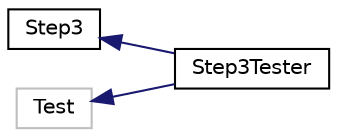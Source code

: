 digraph "Graphical Class Hierarchy"
{
 // LATEX_PDF_SIZE
  bgcolor="transparent";
  edge [fontname="Helvetica",fontsize="10",labelfontname="Helvetica",labelfontsize="10"];
  node [fontname="Helvetica",fontsize="10",shape=record];
  rankdir="LR";
  Node3 [label="Step3",height=0.2,width=0.4,color="black",URL="$class_step3.html",tooltip=" "];
  Node3 -> Node0 [dir="back",color="midnightblue",fontsize="10",style="solid",fontname="Helvetica"];
  Node0 [label="Step3Tester",height=0.2,width=0.4,color="black",URL="$class_step3_tester.html",tooltip=" "];
  Node1 [label="Test",height=0.2,width=0.4,color="grey75",tooltip=" "];
  Node1 -> Node0 [dir="back",color="midnightblue",fontsize="10",style="solid",fontname="Helvetica"];
}
